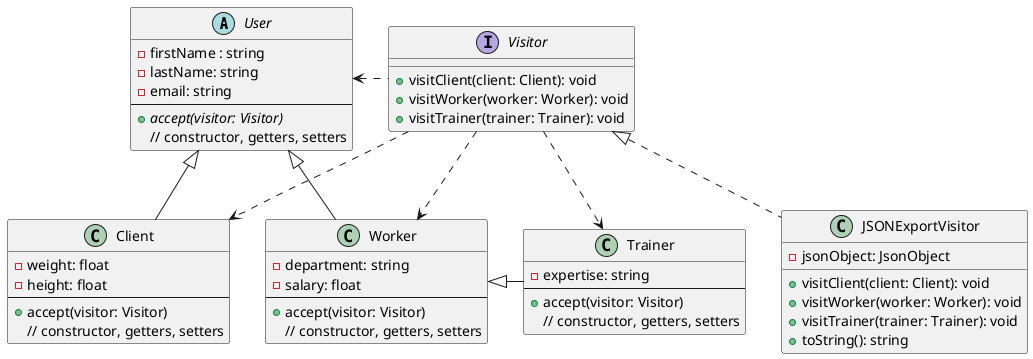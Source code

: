 @startuml visitor
abstract class User {
  - firstName : string
  - lastName: string
  - email: string
  --
  + {abstract} accept(visitor: Visitor)
  // constructor, getters, setters
}

class Client {
  - weight: float
  - height: float
  --
  + accept(visitor: Visitor)
  // constructor, getters, setters
}

class Trainer {
  - expertise: string
  --
  + accept(visitor: Visitor)
  // constructor, getters, setters
}

class Worker {
  - department: string
  - salary: float
  --
  + accept(visitor: Visitor)
  // constructor, getters, setters
}

interface Visitor {
  + visitClient(client: Client): void
  + visitWorker(worker: Worker): void
  + visitTrainer(trainer: Trainer): void
}

class JSONExportVisitor {
  - jsonObject: JsonObject
  + visitClient(client: Client): void
  + visitWorker(worker: Worker): void
  + visitTrainer(trainer: Trainer): void
  + toString(): string
}

User <|-- Client
User <|-- Worker
Worker <|-right- Trainer

Visitor .left.> User
Visitor ..> Client
Visitor ..> Worker
Visitor ..> Trainer

Visitor <|.. JSONExportVisitor
@enduml
